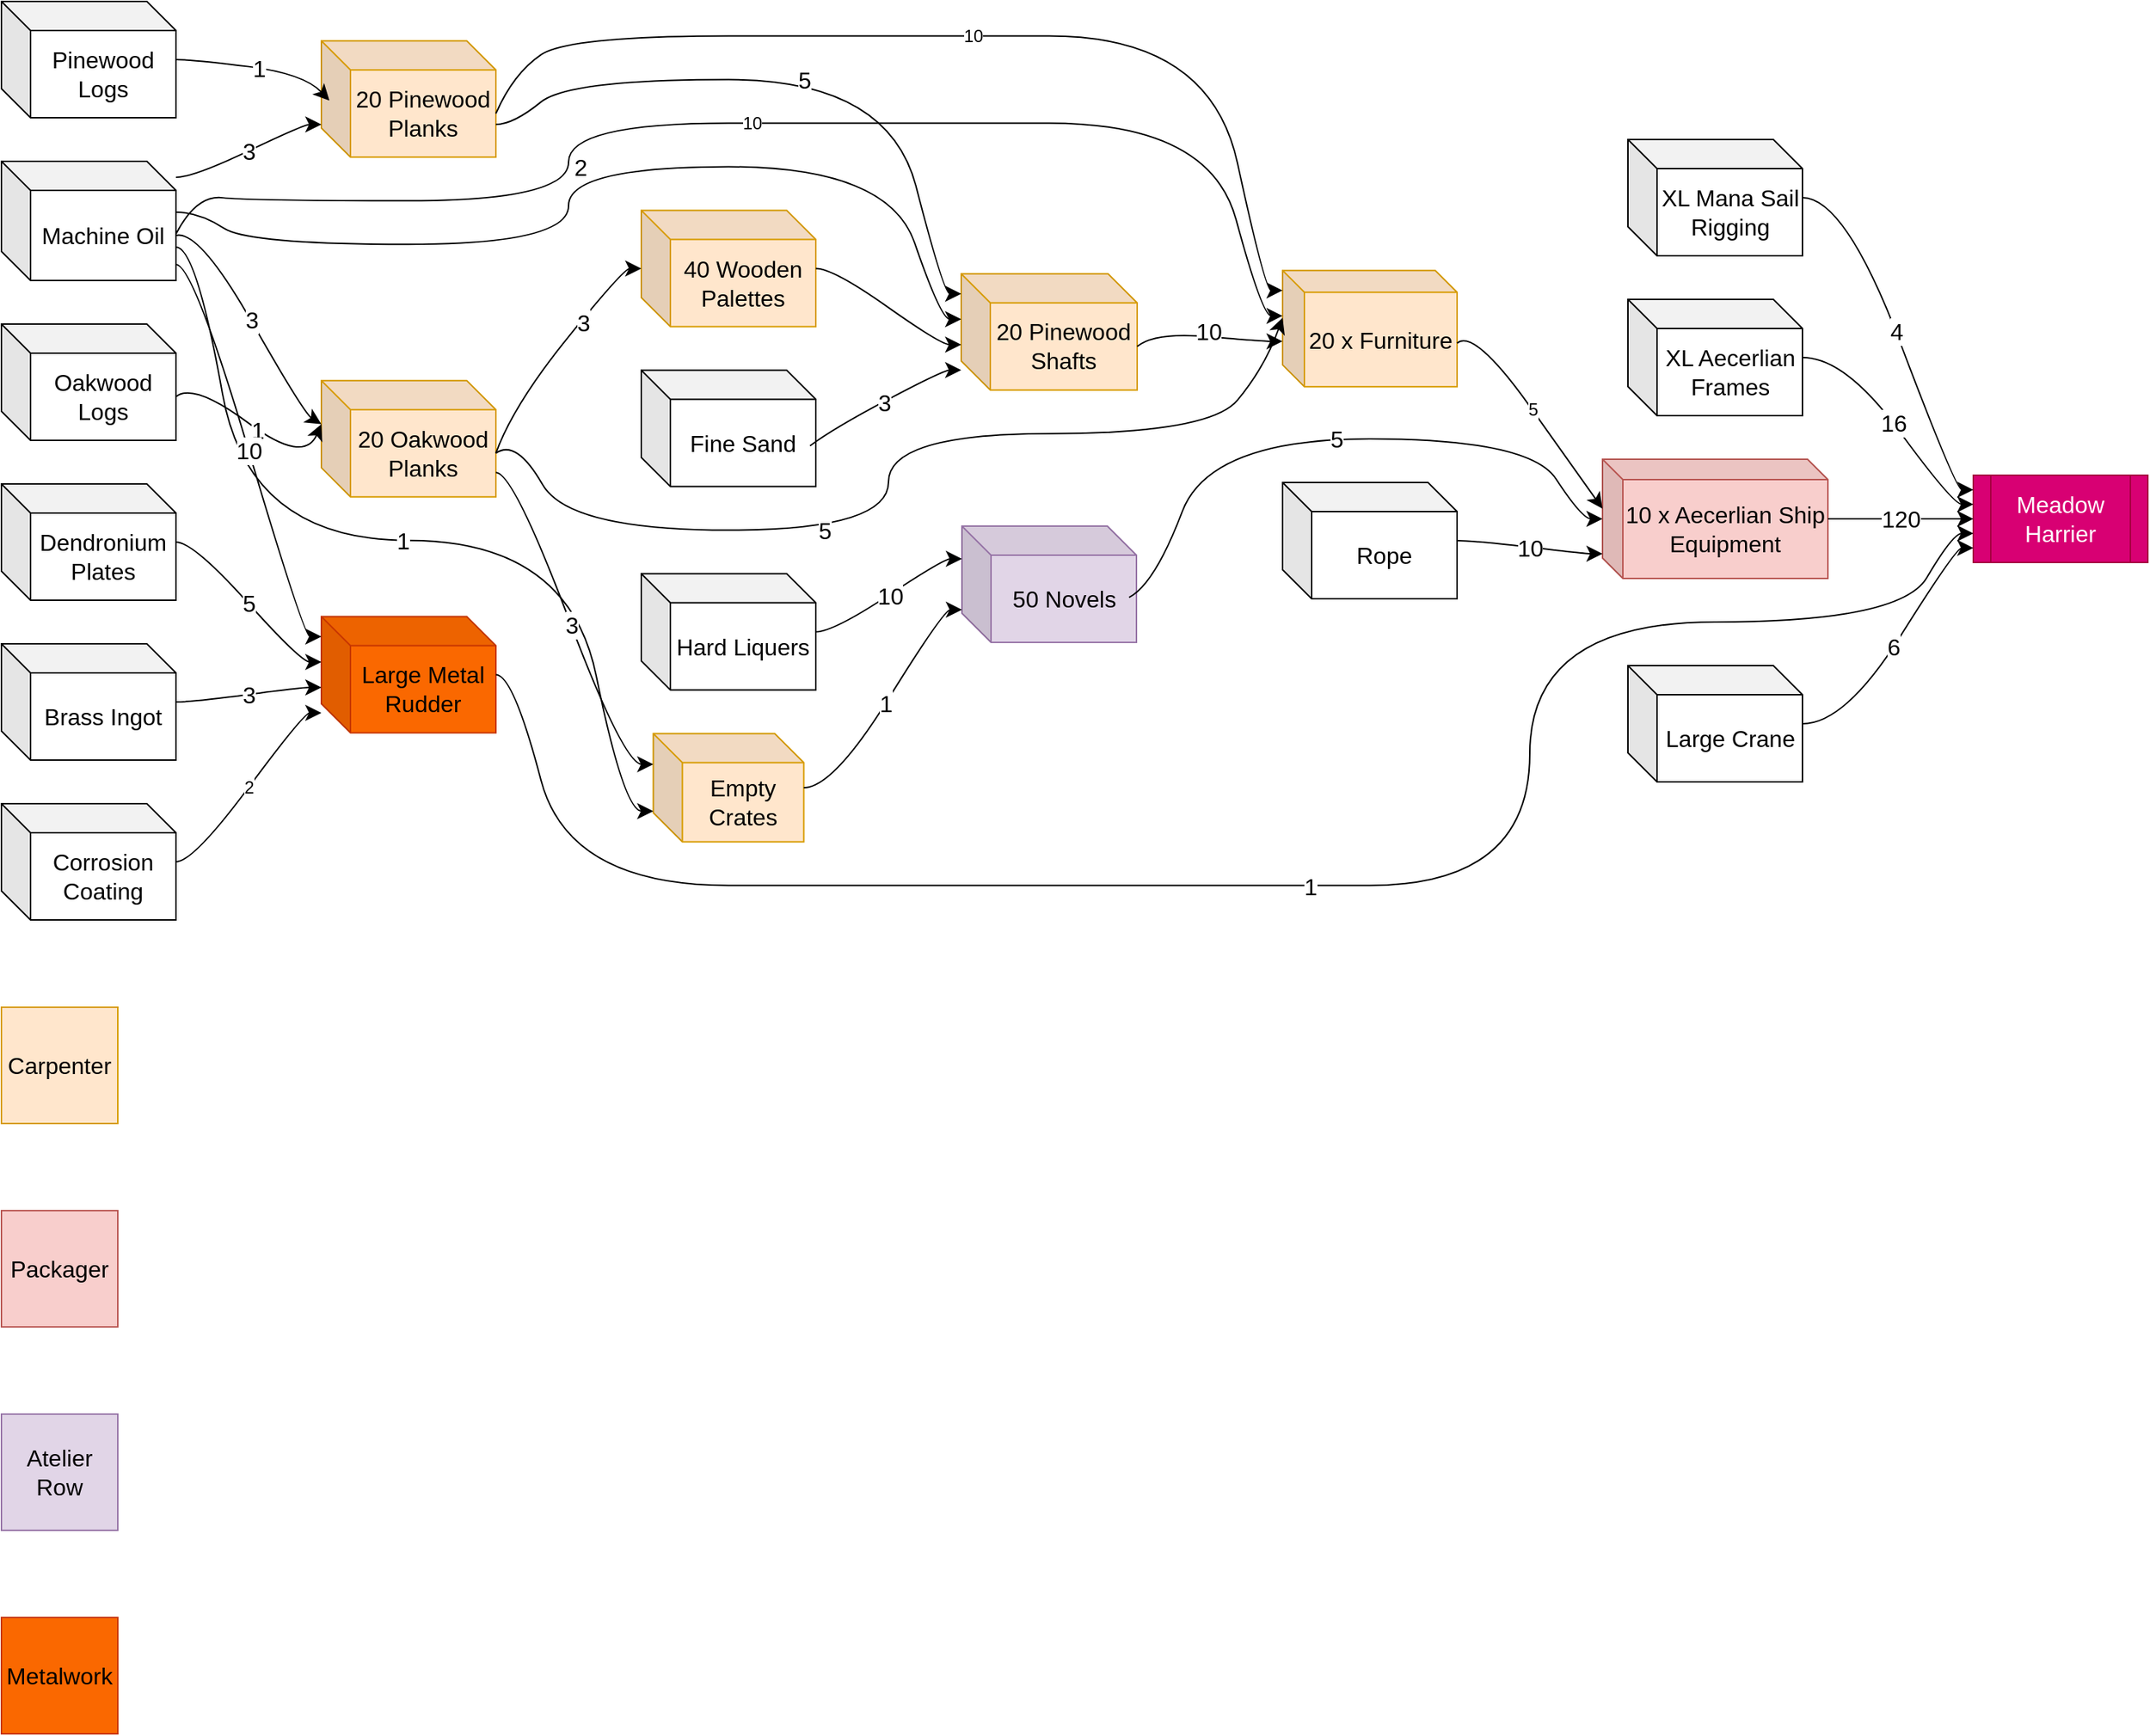 <mxfile version="22.1.0" type="github">
  <diagram name="Page-1" id="NkA0lq2TKUvkbOj9MlcM">
    <mxGraphModel dx="1180" dy="1007" grid="0" gridSize="10" guides="1" tooltips="1" connect="0" arrows="1" fold="1" page="0" pageScale="1" pageWidth="827" pageHeight="1169" math="0" shadow="0">
      <root>
        <mxCell id="0" />
        <mxCell id="1" parent="0" />
        <mxCell id="P7VuRL6rUGicZ9iyNzV0-15" value="20 x Furniture" style="shape=cube;whiteSpace=wrap;html=1;boundedLbl=1;backgroundOutline=1;darkOpacity=0.05;darkOpacity2=0.1;fontSize=16;fillColor=#ffe6cc;strokeColor=#d79b00;size=15;" vertex="1" parent="1">
          <mxGeometry x="881" y="185.1" width="120" height="80" as="geometry" />
        </mxCell>
        <mxCell id="P7VuRL6rUGicZ9iyNzV0-4" value="10 x Aecerlian Ship Equipment" style="shape=cube;whiteSpace=wrap;html=1;boundedLbl=1;backgroundOutline=1;darkOpacity=0.05;darkOpacity2=0.1;fontSize=16;fillColor=#f8cecc;strokeColor=#b85450;size=14;" vertex="1" parent="1">
          <mxGeometry x="1101" y="315" width="155" height="82" as="geometry" />
        </mxCell>
        <mxCell id="P7VuRL6rUGicZ9iyNzV0-7" value="5" style="endArrow=classic;html=1;rounded=0;fontSize=12;startSize=8;endSize=8;curved=1;entryX=0;entryY=0;entryDx=0;entryDy=34;entryPerimeter=0;exitX=0;exitY=0;exitDx=120;exitDy=50;noEdgeStyle=1;orthogonal=1;exitPerimeter=0;" edge="1" parent="1" source="P7VuRL6rUGicZ9iyNzV0-15" target="P7VuRL6rUGicZ9iyNzV0-4">
          <mxGeometry width="50" height="50" relative="1" as="geometry">
            <mxPoint x="140" y="41" as="sourcePoint" />
            <mxPoint x="543" y="-23" as="targetPoint" />
            <Array as="points">
              <mxPoint x="1013" y="225.1" />
              <mxPoint x="1089" y="332" />
            </Array>
          </mxGeometry>
        </mxCell>
        <mxCell id="P7VuRL6rUGicZ9iyNzV0-16" value="20 Pinewood Planks" style="shape=cube;whiteSpace=wrap;html=1;boundedLbl=1;backgroundOutline=1;darkOpacity=0.05;darkOpacity2=0.1;fontSize=16;fillColor=#ffe6cc;strokeColor=#d79b00;" vertex="1" parent="1">
          <mxGeometry x="220" y="27.125" width="120" height="80" as="geometry" />
        </mxCell>
        <mxCell id="P7VuRL6rUGicZ9iyNzV0-17" value="20 Oakwood Planks" style="shape=cube;whiteSpace=wrap;html=1;boundedLbl=1;backgroundOutline=1;darkOpacity=0.05;darkOpacity2=0.1;fontSize=16;fillColor=#ffe6cc;strokeColor=#d79b00;" vertex="1" parent="1">
          <mxGeometry x="220" y="260.85" width="120" height="80" as="geometry" />
        </mxCell>
        <mxCell id="P7VuRL6rUGicZ9iyNzV0-18" value="20 Pinewood Shafts" style="shape=cube;whiteSpace=wrap;html=1;boundedLbl=1;backgroundOutline=1;darkOpacity=0.05;darkOpacity2=0.1;fontSize=16;fillColor=#ffe6cc;strokeColor=#d79b00;" vertex="1" parent="1">
          <mxGeometry x="660" y="187.375" width="121" height="80" as="geometry" />
        </mxCell>
        <mxCell id="P7VuRL6rUGicZ9iyNzV0-19" value="Machine Oil" style="shape=cube;whiteSpace=wrap;html=1;boundedLbl=1;backgroundOutline=1;darkOpacity=0.05;darkOpacity2=0.1;fontSize=16;" vertex="1" parent="1">
          <mxGeometry y="110" width="120" height="82" as="geometry" />
        </mxCell>
        <mxCell id="P7VuRL6rUGicZ9iyNzV0-20" value="10" style="endArrow=classic;html=1;rounded=0;fontSize=12;startSize=8;endSize=8;curved=1;exitX=0;exitY=0;exitDx=120;exitDy=50;exitPerimeter=0;noEdgeStyle=1;orthogonal=1;" edge="1" parent="1" source="P7VuRL6rUGicZ9iyNzV0-16" target="P7VuRL6rUGicZ9iyNzV0-15">
          <mxGeometry width="50" height="50" relative="1" as="geometry">
            <mxPoint x="23" y="421" as="sourcePoint" />
            <mxPoint x="420" y="219" as="targetPoint" />
            <Array as="points">
              <mxPoint x="352" y="49.625" />
              <mxPoint x="390" y="23.75" />
              <mxPoint x="610" y="23.75" />
              <mxPoint x="610" y="23.75" />
              <mxPoint x="831" y="23.75" />
              <mxPoint x="869" y="198.85" />
            </Array>
          </mxGeometry>
        </mxCell>
        <mxCell id="P7VuRL6rUGicZ9iyNzV0-21" value="" style="endArrow=classic;html=1;rounded=0;fontSize=12;startSize=8;endSize=8;curved=1;exitX=0;exitY=0;exitDx=120;exitDy=50;exitPerimeter=0;entryX=0;entryY=0;entryDx=0;entryDy=32.5;entryPerimeter=0;noEdgeStyle=1;orthogonal=1;" edge="1" parent="1" source="P7VuRL6rUGicZ9iyNzV0-17" target="P7VuRL6rUGicZ9iyNzV0-15">
          <mxGeometry width="50" height="50" relative="1" as="geometry">
            <mxPoint x="23" y="421" as="sourcePoint" />
            <mxPoint x="-2" y="386" as="targetPoint" />
            <Array as="points">
              <mxPoint x="354" y="300.85" />
              <mxPoint x="390" y="363.75" />
              <mxPoint x="610" y="363.75" />
              <mxPoint x="610" y="297.375" />
              <mxPoint x="831" y="297.375" />
              <mxPoint x="869" y="251.35" />
            </Array>
          </mxGeometry>
        </mxCell>
        <mxCell id="P7VuRL6rUGicZ9iyNzV0-26" value="5" style="edgeLabel;html=1;align=center;verticalAlign=middle;resizable=0;points=[];fontSize=16;" vertex="1" connectable="0" parent="P7VuRL6rUGicZ9iyNzV0-21">
          <mxGeometry x="-0.233" relative="1" as="geometry">
            <mxPoint as="offset" />
          </mxGeometry>
        </mxCell>
        <mxCell id="P7VuRL6rUGicZ9iyNzV0-24" value="" style="endArrow=classic;html=1;rounded=0;fontSize=12;startSize=8;endSize=8;curved=1;exitX=0;exitY=0;exitDx=121;exitDy=50;exitPerimeter=0;noEdgeStyle=1;orthogonal=1;" edge="1" parent="1" source="P7VuRL6rUGicZ9iyNzV0-18" target="P7VuRL6rUGicZ9iyNzV0-15">
          <mxGeometry width="50" height="50" relative="1" as="geometry">
            <mxPoint x="23" y="421" as="sourcePoint" />
            <mxPoint x="73" y="371" as="targetPoint" />
            <Array as="points">
              <mxPoint x="793" y="227.375" />
              <mxPoint x="867" y="233.85" />
            </Array>
          </mxGeometry>
        </mxCell>
        <mxCell id="P7VuRL6rUGicZ9iyNzV0-27" value="10" style="edgeLabel;html=1;align=center;verticalAlign=middle;resizable=0;points=[];fontSize=16;" vertex="1" connectable="0" parent="P7VuRL6rUGicZ9iyNzV0-24">
          <mxGeometry x="-0.001" y="4" relative="1" as="geometry">
            <mxPoint as="offset" />
          </mxGeometry>
        </mxCell>
        <mxCell id="P7VuRL6rUGicZ9iyNzV0-25" value="10" style="endArrow=classic;html=1;fontSize=12;startSize=8;endSize=8;noEdgeStyle=1;orthogonal=1;exitX=0;exitY=0;exitDx=120;exitDy=50;exitPerimeter=0;curved=1;" edge="1" parent="1" source="P7VuRL6rUGicZ9iyNzV0-19" target="P7VuRL6rUGicZ9iyNzV0-15">
          <mxGeometry width="50" height="50" relative="1" as="geometry">
            <mxPoint x="115" y="238" as="sourcePoint" />
            <mxPoint x="420" y="305" as="targetPoint" />
            <Array as="points">
              <mxPoint x="134" y="133" />
              <mxPoint x="170" y="137.125" />
              <mxPoint x="390" y="137.125" />
              <mxPoint x="390" y="83.75" />
              <mxPoint x="610" y="83.75" />
              <mxPoint x="610" y="83.75" />
              <mxPoint x="831" y="83.75" />
              <mxPoint x="867" y="216.35" />
            </Array>
          </mxGeometry>
        </mxCell>
        <mxCell id="P7VuRL6rUGicZ9iyNzV0-28" value="Oakwood Logs" style="shape=cube;whiteSpace=wrap;html=1;boundedLbl=1;backgroundOutline=1;darkOpacity=0.05;darkOpacity2=0.1;fontSize=16;" vertex="1" parent="1">
          <mxGeometry y="222" width="120" height="80" as="geometry" />
        </mxCell>
        <mxCell id="P7VuRL6rUGicZ9iyNzV0-32" value="40 Wooden Palettes" style="shape=cube;whiteSpace=wrap;html=1;boundedLbl=1;backgroundOutline=1;darkOpacity=0.05;darkOpacity2=0.1;fontSize=16;fillColor=#ffe6cc;strokeColor=#d79b00;" vertex="1" parent="1">
          <mxGeometry x="440" y="143.75" width="120" height="80" as="geometry" />
        </mxCell>
        <mxCell id="P7VuRL6rUGicZ9iyNzV0-33" value="" style="endArrow=classic;html=1;rounded=0;fontSize=12;startSize=8;endSize=8;curved=1;noEdgeStyle=1;orthogonal=1;exitX=0;exitY=0;exitDx=120;exitDy=50;exitPerimeter=0;" edge="1" parent="1" source="P7VuRL6rUGicZ9iyNzV0-17" target="P7VuRL6rUGicZ9iyNzV0-32">
          <mxGeometry width="50" height="50" relative="1" as="geometry">
            <mxPoint x="374" y="432" as="sourcePoint" />
            <mxPoint x="456" y="424" as="targetPoint" />
            <Array as="points">
              <mxPoint x="352" y="277.517" />
              <mxPoint x="428" y="183.75" />
            </Array>
          </mxGeometry>
        </mxCell>
        <mxCell id="P7VuRL6rUGicZ9iyNzV0-34" value="3" style="edgeLabel;html=1;align=center;verticalAlign=middle;resizable=0;points=[];fontSize=16;" vertex="1" connectable="0" parent="P7VuRL6rUGicZ9iyNzV0-33">
          <mxGeometry x="0.3" y="-2" relative="1" as="geometry">
            <mxPoint as="offset" />
          </mxGeometry>
        </mxCell>
        <mxCell id="P7VuRL6rUGicZ9iyNzV0-38" value="" style="endArrow=classic;html=1;rounded=0;fontSize=12;startSize=8;endSize=8;curved=1;exitX=0;exitY=0;exitDx=120;exitDy=50;exitPerimeter=0;entryX=0;entryY=0;entryDx=0;entryDy=30;entryPerimeter=0;noEdgeStyle=1;orthogonal=1;" edge="1" parent="1" source="P7VuRL6rUGicZ9iyNzV0-28" target="P7VuRL6rUGicZ9iyNzV0-17">
          <mxGeometry relative="1" as="geometry">
            <mxPoint x="292" y="323" as="sourcePoint" />
            <mxPoint x="392" y="323" as="targetPoint" />
            <Array as="points">
              <mxPoint x="132" y="262" />
              <mxPoint x="208" y="318.35" />
            </Array>
          </mxGeometry>
        </mxCell>
        <mxCell id="P7VuRL6rUGicZ9iyNzV0-39" value="1" style="edgeLabel;resizable=0;html=1;align=center;verticalAlign=middle;fontSize=16;" connectable="0" vertex="1" parent="P7VuRL6rUGicZ9iyNzV0-38">
          <mxGeometry relative="1" as="geometry" />
        </mxCell>
        <mxCell id="P7VuRL6rUGicZ9iyNzV0-40" value="" style="endArrow=classic;html=1;rounded=0;fontSize=12;startSize=8;endSize=8;curved=1;entryX=0;entryY=0;entryDx=0;entryDy=30;entryPerimeter=0;exitX=0;exitY=0;exitDx=120;exitDy=51;exitPerimeter=0;noEdgeStyle=1;orthogonal=1;" edge="1" parent="1" source="P7VuRL6rUGicZ9iyNzV0-19" target="P7VuRL6rUGicZ9iyNzV0-17">
          <mxGeometry relative="1" as="geometry">
            <mxPoint x="180" y="241" as="sourcePoint" />
            <mxPoint x="392" y="323" as="targetPoint" />
            <Array as="points">
              <mxPoint x="136" y="157" />
              <mxPoint x="208" y="283.35" />
            </Array>
          </mxGeometry>
        </mxCell>
        <mxCell id="P7VuRL6rUGicZ9iyNzV0-41" value="3" style="edgeLabel;resizable=0;html=1;align=center;verticalAlign=middle;fontSize=16;" connectable="0" vertex="1" parent="P7VuRL6rUGicZ9iyNzV0-40">
          <mxGeometry relative="1" as="geometry" />
        </mxCell>
        <mxCell id="P7VuRL6rUGicZ9iyNzV0-42" value="Carpenter" style="whiteSpace=wrap;html=1;aspect=fixed;fontSize=16;fillColor=#ffe6cc;strokeColor=#d79b00;" vertex="1" parent="1">
          <mxGeometry y="692" width="80" height="80" as="geometry" />
        </mxCell>
        <mxCell id="P7VuRL6rUGicZ9iyNzV0-44" value="Packager" style="whiteSpace=wrap;html=1;aspect=fixed;fontSize=16;fillColor=#f8cecc;strokeColor=#b85450;" vertex="1" parent="1">
          <mxGeometry y="832" width="80" height="80" as="geometry" />
        </mxCell>
        <mxCell id="P7VuRL6rUGicZ9iyNzV0-45" value="Pinewood Logs" style="shape=cube;whiteSpace=wrap;html=1;boundedLbl=1;backgroundOutline=1;darkOpacity=0.05;darkOpacity2=0.1;fontSize=16;" vertex="1" parent="1">
          <mxGeometry width="120" height="80" as="geometry" />
        </mxCell>
        <mxCell id="P7VuRL6rUGicZ9iyNzV0-46" value="" style="endArrow=classic;html=1;rounded=0;fontSize=12;startSize=8;endSize=8;curved=1;entryX=0.046;entryY=0.513;entryDx=0;entryDy=0;entryPerimeter=0;noEdgeStyle=1;orthogonal=1;" edge="1" parent="1" source="P7VuRL6rUGicZ9iyNzV0-45" target="P7VuRL6rUGicZ9iyNzV0-16">
          <mxGeometry relative="1" as="geometry">
            <mxPoint x="195" y="121" as="sourcePoint" />
            <mxPoint x="215" y="177" as="targetPoint" />
            <Array as="points">
              <mxPoint x="132" y="40" />
              <mxPoint x="208" y="49.625" />
            </Array>
          </mxGeometry>
        </mxCell>
        <mxCell id="P7VuRL6rUGicZ9iyNzV0-47" value="1" style="edgeLabel;resizable=0;html=1;align=center;verticalAlign=middle;fontSize=16;" connectable="0" vertex="1" parent="P7VuRL6rUGicZ9iyNzV0-46">
          <mxGeometry relative="1" as="geometry" />
        </mxCell>
        <mxCell id="P7VuRL6rUGicZ9iyNzV0-48" value="" style="endArrow=classic;html=1;rounded=0;fontSize=12;startSize=8;endSize=8;curved=1;noEdgeStyle=1;orthogonal=1;" edge="1" parent="1" source="P7VuRL6rUGicZ9iyNzV0-19" target="P7VuRL6rUGicZ9iyNzV0-16">
          <mxGeometry relative="1" as="geometry">
            <mxPoint x="211" y="267" as="sourcePoint" />
            <mxPoint x="311" y="267" as="targetPoint" />
            <Array as="points">
              <mxPoint x="132" y="121" />
              <mxPoint x="208" y="84.625" />
            </Array>
          </mxGeometry>
        </mxCell>
        <mxCell id="P7VuRL6rUGicZ9iyNzV0-49" value="3" style="edgeLabel;resizable=0;html=1;align=center;verticalAlign=middle;fontSize=16;" connectable="0" vertex="1" parent="P7VuRL6rUGicZ9iyNzV0-48">
          <mxGeometry relative="1" as="geometry" />
        </mxCell>
        <mxCell id="P7VuRL6rUGicZ9iyNzV0-50" value="Fine Sand" style="shape=cube;whiteSpace=wrap;html=1;boundedLbl=1;backgroundOutline=1;darkOpacity=0.05;darkOpacity2=0.1;fontSize=16;" vertex="1" parent="1">
          <mxGeometry x="440" y="253.75" width="120" height="80" as="geometry" />
        </mxCell>
        <mxCell id="P7VuRL6rUGicZ9iyNzV0-51" value="" style="endArrow=classic;html=1;rounded=0;fontSize=12;startSize=8;endSize=8;curved=1;exitX=0.967;exitY=0.65;exitDx=0;exitDy=0;exitPerimeter=0;noEdgeStyle=1;orthogonal=1;" edge="1" parent="1" source="P7VuRL6rUGicZ9iyNzV0-50" target="P7VuRL6rUGicZ9iyNzV0-18">
          <mxGeometry relative="1" as="geometry">
            <mxPoint x="211" y="267" as="sourcePoint" />
            <mxPoint x="227" y="258" as="targetPoint" />
            <Array as="points">
              <mxPoint x="572" y="293.75" />
              <mxPoint x="648" y="253.625" />
            </Array>
          </mxGeometry>
        </mxCell>
        <mxCell id="P7VuRL6rUGicZ9iyNzV0-52" value="3" style="edgeLabel;resizable=0;html=1;align=center;verticalAlign=middle;fontSize=16;" connectable="0" vertex="1" parent="P7VuRL6rUGicZ9iyNzV0-51">
          <mxGeometry relative="1" as="geometry" />
        </mxCell>
        <mxCell id="P7VuRL6rUGicZ9iyNzV0-53" value="" style="endArrow=classic;html=1;rounded=0;fontSize=12;startSize=8;endSize=8;curved=1;noEdgeStyle=1;orthogonal=1;" edge="1" parent="1" source="P7VuRL6rUGicZ9iyNzV0-16" target="P7VuRL6rUGicZ9iyNzV0-18">
          <mxGeometry relative="1" as="geometry">
            <mxPoint x="211" y="267" as="sourcePoint" />
            <mxPoint x="311" y="267" as="targetPoint" />
            <Array as="points">
              <mxPoint x="352" y="84.625" />
              <mxPoint x="390" y="53.75" />
              <mxPoint x="610" y="53.75" />
              <mxPoint x="648" y="201.125" />
            </Array>
          </mxGeometry>
        </mxCell>
        <mxCell id="P7VuRL6rUGicZ9iyNzV0-54" value="5" style="edgeLabel;resizable=0;html=1;align=center;verticalAlign=middle;fontSize=16;" connectable="0" vertex="1" parent="P7VuRL6rUGicZ9iyNzV0-53">
          <mxGeometry relative="1" as="geometry" />
        </mxCell>
        <mxCell id="P7VuRL6rUGicZ9iyNzV0-55" value="" style="endArrow=classic;html=1;rounded=0;fontSize=12;startSize=8;endSize=8;curved=1;noEdgeStyle=1;orthogonal=1;" edge="1" parent="1" source="P7VuRL6rUGicZ9iyNzV0-19" target="P7VuRL6rUGicZ9iyNzV0-18">
          <mxGeometry relative="1" as="geometry">
            <mxPoint x="211" y="267" as="sourcePoint" />
            <mxPoint x="311" y="267" as="targetPoint" />
            <Array as="points">
              <mxPoint x="136" y="145" />
              <mxPoint x="170" y="167.125" />
              <mxPoint x="390" y="167.125" />
              <mxPoint x="390" y="113.75" />
              <mxPoint x="610" y="113.75" />
              <mxPoint x="646" y="218.625" />
            </Array>
          </mxGeometry>
        </mxCell>
        <mxCell id="P7VuRL6rUGicZ9iyNzV0-56" value="2" style="edgeLabel;resizable=0;html=1;align=center;verticalAlign=middle;fontSize=16;" connectable="0" vertex="1" parent="P7VuRL6rUGicZ9iyNzV0-55">
          <mxGeometry relative="1" as="geometry" />
        </mxCell>
        <mxCell id="P7VuRL6rUGicZ9iyNzV0-58" value="" style="endArrow=classic;html=1;rounded=0;fontSize=12;startSize=8;endSize=8;curved=1;noEdgeStyle=1;orthogonal=1;" edge="1" parent="1" source="P7VuRL6rUGicZ9iyNzV0-32" target="P7VuRL6rUGicZ9iyNzV0-18">
          <mxGeometry relative="1" as="geometry">
            <mxPoint x="211" y="267" as="sourcePoint" />
            <mxPoint x="311" y="267" as="targetPoint" />
            <Array as="points">
              <mxPoint x="572" y="183.75" />
              <mxPoint x="646" y="236.125" />
            </Array>
          </mxGeometry>
        </mxCell>
        <mxCell id="P7VuRL6rUGicZ9iyNzV0-60" value="50 Novels" style="shape=cube;whiteSpace=wrap;html=1;boundedLbl=1;backgroundOutline=1;darkOpacity=0.05;darkOpacity2=0.1;fontSize=16;fillColor=#e1d5e7;strokeColor=#9673a6;" vertex="1" parent="1">
          <mxGeometry x="660.5" y="361" width="120" height="80" as="geometry" />
        </mxCell>
        <mxCell id="P7VuRL6rUGicZ9iyNzV0-61" value="" style="endArrow=classic;html=1;rounded=0;fontSize=12;startSize=8;endSize=8;curved=1;exitX=0.958;exitY=0.613;exitDx=0;exitDy=0;exitPerimeter=0;noEdgeStyle=1;orthogonal=1;" edge="1" parent="1" source="P7VuRL6rUGicZ9iyNzV0-60" target="P7VuRL6rUGicZ9iyNzV0-4">
          <mxGeometry relative="1" as="geometry">
            <mxPoint x="429" y="336" as="sourcePoint" />
            <mxPoint x="529" y="336" as="targetPoint" />
            <Array as="points">
              <mxPoint x="793" y="401" />
              <mxPoint x="831" y="301" />
              <mxPoint x="1051" y="301" />
              <mxPoint x="1087" y="356" />
            </Array>
          </mxGeometry>
        </mxCell>
        <mxCell id="P7VuRL6rUGicZ9iyNzV0-62" value="5" style="edgeLabel;resizable=0;html=1;align=center;verticalAlign=middle;fontSize=16;" connectable="0" vertex="1" parent="P7VuRL6rUGicZ9iyNzV0-61">
          <mxGeometry relative="1" as="geometry" />
        </mxCell>
        <mxCell id="P7VuRL6rUGicZ9iyNzV0-63" value="Atelier Row" style="whiteSpace=wrap;html=1;aspect=fixed;fontSize=16;fillColor=#e1d5e7;strokeColor=#9673a6;" vertex="1" parent="1">
          <mxGeometry y="972" width="80" height="80" as="geometry" />
        </mxCell>
        <mxCell id="P7VuRL6rUGicZ9iyNzV0-64" value="Rope&lt;br&gt;" style="shape=cube;whiteSpace=wrap;html=1;boundedLbl=1;backgroundOutline=1;darkOpacity=0.05;darkOpacity2=0.1;fontSize=16;" vertex="1" parent="1">
          <mxGeometry x="881" y="331" width="120" height="80" as="geometry" />
        </mxCell>
        <mxCell id="P7VuRL6rUGicZ9iyNzV0-65" value="" style="endArrow=classic;html=1;rounded=0;fontSize=12;startSize=8;endSize=8;curved=1;noEdgeStyle=1;orthogonal=1;" edge="1" parent="1" source="P7VuRL6rUGicZ9iyNzV0-64" target="P7VuRL6rUGicZ9iyNzV0-4">
          <mxGeometry relative="1" as="geometry">
            <mxPoint x="903" y="247" as="sourcePoint" />
            <mxPoint x="1003" y="247" as="targetPoint" />
            <Array as="points">
              <mxPoint x="1013" y="371" />
              <mxPoint x="1089" y="380" />
            </Array>
          </mxGeometry>
        </mxCell>
        <mxCell id="P7VuRL6rUGicZ9iyNzV0-66" value="10" style="edgeLabel;resizable=0;html=1;align=center;verticalAlign=middle;fontSize=16;" connectable="0" vertex="1" parent="P7VuRL6rUGicZ9iyNzV0-65">
          <mxGeometry relative="1" as="geometry" />
        </mxCell>
        <mxCell id="P7VuRL6rUGicZ9iyNzV0-67" value="Hard Liquers" style="shape=cube;whiteSpace=wrap;html=1;boundedLbl=1;backgroundOutline=1;darkOpacity=0.05;darkOpacity2=0.1;fontSize=16;" vertex="1" parent="1">
          <mxGeometry x="440" y="393.75" width="120" height="80" as="geometry" />
        </mxCell>
        <mxCell id="P7VuRL6rUGicZ9iyNzV0-68" value="" style="endArrow=classic;html=1;rounded=0;fontSize=12;startSize=8;endSize=8;curved=1;noEdgeStyle=1;orthogonal=1;" edge="1" parent="1" source="P7VuRL6rUGicZ9iyNzV0-67" target="P7VuRL6rUGicZ9iyNzV0-60">
          <mxGeometry relative="1" as="geometry">
            <mxPoint x="736" y="288" as="sourcePoint" />
            <mxPoint x="847" y="256" as="targetPoint" />
            <Array as="points">
              <mxPoint x="572" y="433.75" />
              <mxPoint x="648" y="383.5" />
            </Array>
          </mxGeometry>
        </mxCell>
        <mxCell id="P7VuRL6rUGicZ9iyNzV0-69" value="10" style="edgeLabel;resizable=0;html=1;align=center;verticalAlign=middle;fontSize=16;" connectable="0" vertex="1" parent="P7VuRL6rUGicZ9iyNzV0-68">
          <mxGeometry relative="1" as="geometry" />
        </mxCell>
        <mxCell id="P7VuRL6rUGicZ9iyNzV0-70" value="Empty Crates" style="shape=cube;whiteSpace=wrap;html=1;boundedLbl=1;backgroundOutline=1;darkOpacity=0.05;darkOpacity2=0.1;fontSize=16;direction=east;fillColor=#ffe6cc;strokeColor=#d79b00;" vertex="1" parent="1">
          <mxGeometry x="448.25" y="503.75" width="103.5" height="74.5" as="geometry" />
        </mxCell>
        <mxCell id="P7VuRL6rUGicZ9iyNzV0-71" value="" style="endArrow=classic;html=1;rounded=0;fontSize=12;startSize=8;endSize=8;curved=1;noEdgeStyle=1;orthogonal=1;" edge="1" parent="1" source="P7VuRL6rUGicZ9iyNzV0-70" target="P7VuRL6rUGicZ9iyNzV0-60">
          <mxGeometry relative="1" as="geometry">
            <mxPoint x="736" y="288" as="sourcePoint" />
            <mxPoint x="836" y="288" as="targetPoint" />
            <Array as="points">
              <mxPoint x="572" y="541" />
              <mxPoint x="648" y="418.5" />
            </Array>
          </mxGeometry>
        </mxCell>
        <mxCell id="P7VuRL6rUGicZ9iyNzV0-72" value="1" style="edgeLabel;resizable=0;html=1;align=center;verticalAlign=middle;fontSize=16;" connectable="0" vertex="1" parent="P7VuRL6rUGicZ9iyNzV0-71">
          <mxGeometry relative="1" as="geometry" />
        </mxCell>
        <mxCell id="P7VuRL6rUGicZ9iyNzV0-73" value="" style="endArrow=classic;html=1;rounded=0;fontSize=12;startSize=8;endSize=8;curved=1;noEdgeStyle=1;orthogonal=1;" edge="1" parent="1" source="P7VuRL6rUGicZ9iyNzV0-19" target="P7VuRL6rUGicZ9iyNzV0-70">
          <mxGeometry relative="1" as="geometry">
            <mxPoint x="372" y="520" as="sourcePoint" />
            <mxPoint x="464" y="524" as="targetPoint" />
            <Array as="points">
              <mxPoint x="134" y="169" />
              <mxPoint x="170" y="370.85" />
              <mxPoint x="390" y="370.85" />
              <mxPoint x="428" y="557.125" />
            </Array>
          </mxGeometry>
        </mxCell>
        <mxCell id="P7VuRL6rUGicZ9iyNzV0-74" value="1" style="edgeLabel;resizable=0;html=1;align=center;verticalAlign=middle;fontSize=16;" connectable="0" vertex="1" parent="P7VuRL6rUGicZ9iyNzV0-73">
          <mxGeometry relative="1" as="geometry" />
        </mxCell>
        <mxCell id="P7VuRL6rUGicZ9iyNzV0-75" value="" style="endArrow=classic;html=1;rounded=0;fontSize=12;startSize=8;endSize=8;curved=1;noEdgeStyle=1;orthogonal=1;" edge="1" parent="1" source="P7VuRL6rUGicZ9iyNzV0-17" target="P7VuRL6rUGicZ9iyNzV0-70">
          <mxGeometry relative="1" as="geometry">
            <mxPoint x="372" y="520" as="sourcePoint" />
            <mxPoint x="472" y="520" as="targetPoint" />
            <Array as="points">
              <mxPoint x="352" y="324.183" />
              <mxPoint x="428" y="524.875" />
            </Array>
          </mxGeometry>
        </mxCell>
        <mxCell id="P7VuRL6rUGicZ9iyNzV0-76" value="3" style="edgeLabel;resizable=0;html=1;align=center;verticalAlign=middle;fontSize=16;" connectable="0" vertex="1" parent="P7VuRL6rUGicZ9iyNzV0-75">
          <mxGeometry relative="1" as="geometry" />
        </mxCell>
        <mxCell id="P7VuRL6rUGicZ9iyNzV0-77" value="Meadow Harrier" style="shape=process;whiteSpace=wrap;html=1;backgroundOutline=1;fontSize=16;fillColor=#d80073;strokeColor=#A50040;fontColor=#ffffff;" vertex="1" parent="1">
          <mxGeometry x="1356" y="326" width="120" height="60" as="geometry" />
        </mxCell>
        <mxCell id="P7VuRL6rUGicZ9iyNzV0-78" value="" style="endArrow=classic;html=1;rounded=0;fontSize=12;startSize=8;endSize=8;curved=1;noEdgeStyle=1;orthogonal=1;" edge="1" parent="1" source="P7VuRL6rUGicZ9iyNzV0-4" target="P7VuRL6rUGicZ9iyNzV0-77">
          <mxGeometry relative="1" as="geometry">
            <mxPoint x="1011" y="491" as="sourcePoint" />
            <mxPoint x="1183" y="469" as="targetPoint" />
            <Array as="points">
              <mxPoint x="1268" y="356" />
              <mxPoint x="1340" y="356" />
            </Array>
          </mxGeometry>
        </mxCell>
        <mxCell id="P7VuRL6rUGicZ9iyNzV0-79" value="120" style="edgeLabel;resizable=0;html=1;align=center;verticalAlign=middle;fontSize=16;" connectable="0" vertex="1" parent="P7VuRL6rUGicZ9iyNzV0-78">
          <mxGeometry relative="1" as="geometry" />
        </mxCell>
        <mxCell id="P7VuRL6rUGicZ9iyNzV0-82" value="Large Metal Rudder" style="shape=cube;whiteSpace=wrap;html=1;boundedLbl=1;backgroundOutline=1;darkOpacity=0.05;darkOpacity2=0.1;fontSize=16;fillColor=#fa6800;fontColor=#000000;strokeColor=#C73500;" vertex="1" parent="1">
          <mxGeometry x="220" y="423.25" width="120" height="80" as="geometry" />
        </mxCell>
        <mxCell id="P7VuRL6rUGicZ9iyNzV0-83" value="1" style="endArrow=classic;html=1;rounded=0;fontSize=12;startSize=8;endSize=8;curved=1;noEdgeStyle=1;orthogonal=1;" edge="1" parent="1" source="P7VuRL6rUGicZ9iyNzV0-82" target="P7VuRL6rUGicZ9iyNzV0-77">
          <mxGeometry relative="1" as="geometry">
            <mxPoint x="1016" y="531" as="sourcePoint" />
            <mxPoint x="933" y="751" as="targetPoint" />
            <Array as="points">
              <mxPoint x="352" y="463.25" />
              <mxPoint x="390" y="608.25" />
              <mxPoint x="610" y="608.25" />
              <mxPoint x="610" y="608.25" />
              <mxPoint x="831" y="608.25" />
              <mxPoint x="831" y="608.25" />
              <mxPoint x="1051" y="608.25" />
              <mxPoint x="1051" y="427" />
              <mxPoint x="1306" y="427" />
              <mxPoint x="1342" y="366" />
            </Array>
            <mxPoint y="1" as="offset" />
          </mxGeometry>
        </mxCell>
        <mxCell id="P7VuRL6rUGicZ9iyNzV0-84" value="1" style="edgeLabel;resizable=0;html=1;align=center;verticalAlign=middle;fontSize=16;" connectable="0" vertex="1" parent="P7VuRL6rUGicZ9iyNzV0-83">
          <mxGeometry relative="1" as="geometry" />
        </mxCell>
        <mxCell id="P7VuRL6rUGicZ9iyNzV0-85" value="Large Crane" style="shape=cube;whiteSpace=wrap;html=1;boundedLbl=1;backgroundOutline=1;darkOpacity=0.05;darkOpacity2=0.1;fontSize=16;" vertex="1" parent="1">
          <mxGeometry x="1118.5" y="457" width="120" height="80" as="geometry" />
        </mxCell>
        <mxCell id="P7VuRL6rUGicZ9iyNzV0-86" value="6" style="endArrow=classic;html=1;rounded=0;fontSize=12;startSize=8;endSize=8;curved=1;noEdgeStyle=1;orthogonal=1;" edge="1" parent="1" source="P7VuRL6rUGicZ9iyNzV0-85" target="P7VuRL6rUGicZ9iyNzV0-77">
          <mxGeometry relative="1" as="geometry">
            <mxPoint x="833" y="751" as="sourcePoint" />
            <mxPoint x="1321" y="435" as="targetPoint" />
            <Array as="points">
              <mxPoint x="1268" y="497" />
              <mxPoint x="1344" y="376" />
            </Array>
          </mxGeometry>
        </mxCell>
        <mxCell id="P7VuRL6rUGicZ9iyNzV0-87" value="6" style="edgeLabel;resizable=0;html=1;align=center;verticalAlign=middle;fontSize=16;" connectable="0" vertex="1" parent="P7VuRL6rUGicZ9iyNzV0-86">
          <mxGeometry relative="1" as="geometry" />
        </mxCell>
        <mxCell id="P7VuRL6rUGicZ9iyNzV0-88" value="XL Mana Sail Rigging" style="shape=cube;whiteSpace=wrap;html=1;boundedLbl=1;backgroundOutline=1;darkOpacity=0.05;darkOpacity2=0.1;fontSize=16;" vertex="1" parent="1">
          <mxGeometry x="1118.5" y="95" width="120" height="80" as="geometry" />
        </mxCell>
        <mxCell id="P7VuRL6rUGicZ9iyNzV0-89" value="" style="endArrow=classic;html=1;rounded=0;fontSize=12;startSize=8;endSize=8;curved=1;noEdgeStyle=1;orthogonal=1;" edge="1" parent="1" source="P7VuRL6rUGicZ9iyNzV0-88" target="P7VuRL6rUGicZ9iyNzV0-77">
          <mxGeometry relative="1" as="geometry">
            <mxPoint x="808" y="598" as="sourcePoint" />
            <mxPoint x="1423" y="296" as="targetPoint" />
            <Array as="points">
              <mxPoint x="1268" y="135" />
              <mxPoint x="1344" y="336" />
            </Array>
          </mxGeometry>
        </mxCell>
        <mxCell id="P7VuRL6rUGicZ9iyNzV0-90" value="4" style="edgeLabel;resizable=0;html=1;align=center;verticalAlign=middle;fontSize=16;" connectable="0" vertex="1" parent="P7VuRL6rUGicZ9iyNzV0-89">
          <mxGeometry relative="1" as="geometry" />
        </mxCell>
        <mxCell id="P7VuRL6rUGicZ9iyNzV0-92" value="XL Aecerlian Frames" style="shape=cube;whiteSpace=wrap;html=1;boundedLbl=1;backgroundOutline=1;darkOpacity=0.05;darkOpacity2=0.1;fontSize=16;" vertex="1" parent="1">
          <mxGeometry x="1118.5" y="205" width="120" height="80" as="geometry" />
        </mxCell>
        <mxCell id="P7VuRL6rUGicZ9iyNzV0-93" value="" style="endArrow=classic;html=1;rounded=0;fontSize=12;startSize=8;endSize=8;curved=1;noEdgeStyle=1;orthogonal=1;" edge="1" parent="1" source="P7VuRL6rUGicZ9iyNzV0-92" target="P7VuRL6rUGicZ9iyNzV0-77">
          <mxGeometry relative="1" as="geometry">
            <mxPoint x="995" y="735" as="sourcePoint" />
            <mxPoint x="1183" y="713" as="targetPoint" />
            <Array as="points">
              <mxPoint x="1268" y="245" />
              <mxPoint x="1342" y="346" />
            </Array>
          </mxGeometry>
        </mxCell>
        <mxCell id="P7VuRL6rUGicZ9iyNzV0-94" value="16" style="edgeLabel;resizable=0;html=1;align=center;verticalAlign=middle;fontSize=16;" connectable="0" vertex="1" parent="P7VuRL6rUGicZ9iyNzV0-93">
          <mxGeometry relative="1" as="geometry" />
        </mxCell>
        <mxCell id="P7VuRL6rUGicZ9iyNzV0-95" value="Metalwork" style="whiteSpace=wrap;html=1;aspect=fixed;fontSize=16;fillColor=#fa6800;strokeColor=#C73500;fontColor=#000000;" vertex="1" parent="1">
          <mxGeometry y="1112" width="80" height="80" as="geometry" />
        </mxCell>
        <mxCell id="P7VuRL6rUGicZ9iyNzV0-96" value="" style="endArrow=classic;html=1;rounded=0;fontSize=12;startSize=8;endSize=8;curved=1;noEdgeStyle=1;orthogonal=1;" edge="1" parent="1" source="P7VuRL6rUGicZ9iyNzV0-19" target="P7VuRL6rUGicZ9iyNzV0-82">
          <mxGeometry relative="1" as="geometry">
            <mxPoint x="593" y="535" as="sourcePoint" />
            <mxPoint x="1035" y="531" as="targetPoint" />
            <Array as="points">
              <mxPoint x="132" y="181" />
              <mxPoint x="208" y="437" />
            </Array>
          </mxGeometry>
        </mxCell>
        <mxCell id="P7VuRL6rUGicZ9iyNzV0-97" value="10" style="edgeLabel;resizable=0;html=1;align=center;verticalAlign=middle;fontSize=16;" connectable="0" vertex="1" parent="P7VuRL6rUGicZ9iyNzV0-96">
          <mxGeometry relative="1" as="geometry" />
        </mxCell>
        <mxCell id="P7VuRL6rUGicZ9iyNzV0-98" value="Dendronium Plates" style="shape=cube;whiteSpace=wrap;html=1;boundedLbl=1;backgroundOutline=1;darkOpacity=0.05;darkOpacity2=0.1;fontSize=16;" vertex="1" parent="1">
          <mxGeometry y="332" width="120" height="80" as="geometry" />
        </mxCell>
        <mxCell id="P7VuRL6rUGicZ9iyNzV0-99" value="" style="endArrow=classic;html=1;rounded=0;fontSize=12;startSize=8;endSize=8;curved=1;noEdgeStyle=1;orthogonal=1;" edge="1" parent="1" source="P7VuRL6rUGicZ9iyNzV0-98" target="P7VuRL6rUGicZ9iyNzV0-82">
          <mxGeometry relative="1" as="geometry">
            <mxPoint x="593" y="535" as="sourcePoint" />
            <mxPoint x="693" y="535" as="targetPoint" />
            <Array as="points">
              <mxPoint x="132" y="372" />
              <mxPoint x="206" y="454.5" />
            </Array>
          </mxGeometry>
        </mxCell>
        <mxCell id="P7VuRL6rUGicZ9iyNzV0-100" value="5" style="edgeLabel;resizable=0;html=1;align=center;verticalAlign=middle;fontSize=16;" connectable="0" vertex="1" parent="P7VuRL6rUGicZ9iyNzV0-99">
          <mxGeometry relative="1" as="geometry" />
        </mxCell>
        <mxCell id="P7VuRL6rUGicZ9iyNzV0-103" value="Brass Ingot" style="shape=cube;whiteSpace=wrap;html=1;boundedLbl=1;backgroundOutline=1;darkOpacity=0.05;darkOpacity2=0.1;fontSize=16;" vertex="1" parent="1">
          <mxGeometry y="442" width="120" height="80" as="geometry" />
        </mxCell>
        <mxCell id="P7VuRL6rUGicZ9iyNzV0-104" value="" style="endArrow=classic;html=1;rounded=0;fontSize=12;startSize=8;endSize=8;curved=1;noEdgeStyle=1;orthogonal=1;" edge="1" parent="1" source="P7VuRL6rUGicZ9iyNzV0-103" target="P7VuRL6rUGicZ9iyNzV0-82">
          <mxGeometry relative="1" as="geometry">
            <mxPoint x="355" y="561" as="sourcePoint" />
            <mxPoint x="455" y="561" as="targetPoint" />
            <Array as="points">
              <mxPoint x="132" y="482" />
              <mxPoint x="206" y="472" />
            </Array>
          </mxGeometry>
        </mxCell>
        <mxCell id="P7VuRL6rUGicZ9iyNzV0-105" value="3" style="edgeLabel;resizable=0;html=1;align=center;verticalAlign=middle;fontSize=16;" connectable="0" vertex="1" parent="P7VuRL6rUGicZ9iyNzV0-104">
          <mxGeometry relative="1" as="geometry" />
        </mxCell>
        <mxCell id="P7VuRL6rUGicZ9iyNzV0-106" value="Corrosion Coating" style="shape=cube;whiteSpace=wrap;html=1;boundedLbl=1;backgroundOutline=1;darkOpacity=0.05;darkOpacity2=0.1;fontSize=16;" vertex="1" parent="1">
          <mxGeometry y="552" width="120" height="80" as="geometry" />
        </mxCell>
        <mxCell id="P7VuRL6rUGicZ9iyNzV0-107" value="2" style="endArrow=classic;html=1;rounded=0;fontSize=12;startSize=8;endSize=8;curved=1;noEdgeStyle=1;orthogonal=1;" edge="1" parent="1" source="P7VuRL6rUGicZ9iyNzV0-106" target="P7VuRL6rUGicZ9iyNzV0-82">
          <mxGeometry relative="1" as="geometry">
            <mxPoint x="355" y="561" as="sourcePoint" />
            <mxPoint x="455" y="561" as="targetPoint" />
            <Array as="points">
              <mxPoint x="132" y="592" />
              <mxPoint x="208" y="489.5" />
            </Array>
          </mxGeometry>
        </mxCell>
      </root>
    </mxGraphModel>
  </diagram>
</mxfile>

